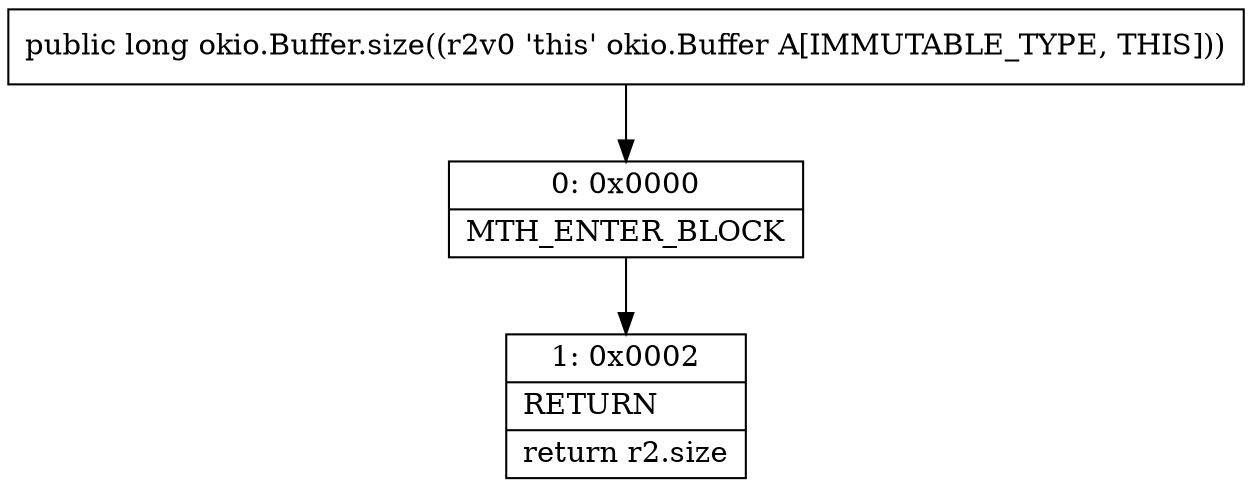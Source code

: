 digraph "CFG forokio.Buffer.size()J" {
Node_0 [shape=record,label="{0\:\ 0x0000|MTH_ENTER_BLOCK\l}"];
Node_1 [shape=record,label="{1\:\ 0x0002|RETURN\l|return r2.size\l}"];
MethodNode[shape=record,label="{public long okio.Buffer.size((r2v0 'this' okio.Buffer A[IMMUTABLE_TYPE, THIS])) }"];
MethodNode -> Node_0;
Node_0 -> Node_1;
}

